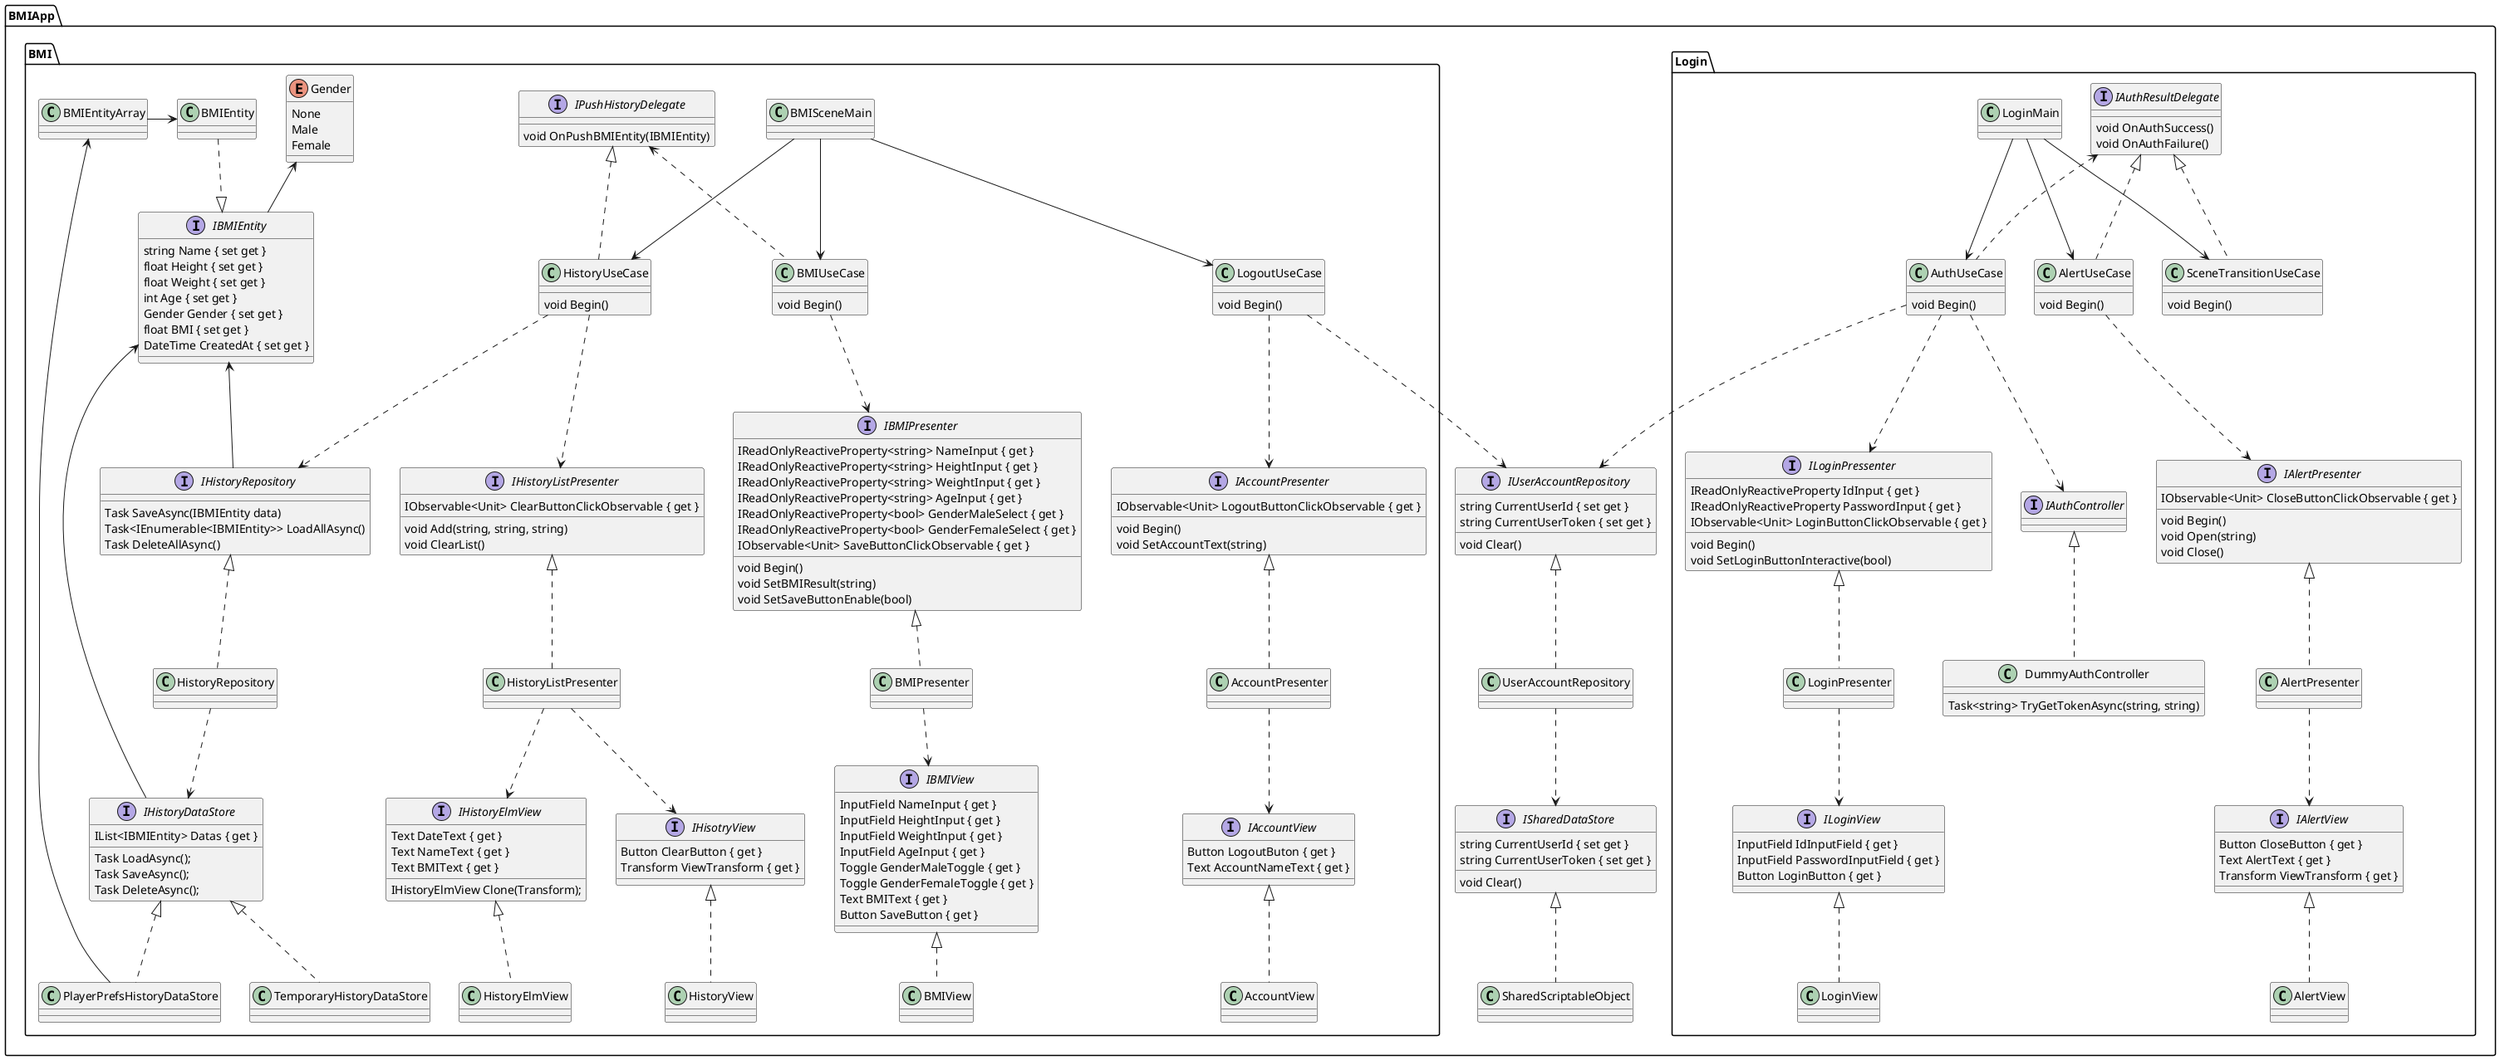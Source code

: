 @startuml BMIAppArchitecture

package BMIApp {
    /'
    package CleanArchitecture {
        interface ISceneMain
        interface IUseCase {
            void Begin()
        }
        interface IPresenter
        interface IVew
        interface IRepostiroy
        interface IDataStore
        interface IController
        interface IEntity
    }
    '/
    package Login {
        class LoginMain
        class AuthUseCase {
            void Begin()
        }
        class AlertUseCase {
            void Begin()
        }
        class SceneTransitionUseCase {
            void Begin()
        }
        interface IAuthResultDelegate {
            void OnAuthSuccess()
            void OnAuthFailure()
        }
        interface IAuthController
        class DummyAuthController {
            Task<string> TryGetTokenAsync(string, string)
        }
        interface ILoginPressenter {
            IReadOnlyReactiveProperty IdInput { get }
            IReadOnlyReactiveProperty PasswordInput { get }
            IObservable<Unit> LoginButtonClickObservable { get }
            void Begin()
            void SetLoginButtonInteractive(bool)
        }
        class LoginPresenter
        interface ILoginView {
            InputField IdInputField { get }
            InputField PasswordInputField { get }
            Button LoginButton { get }
        }
        class LoginView
        interface IAlertPresenter {
            IObservable<Unit> CloseButtonClickObservable { get }
            void Begin()
            void Open(string)
            void Close()
        }
        class AlertPresenter
        interface IAlertView {
            Button CloseButton { get }
            Text AlertText { get }
            Transform ViewTransform { get }
        }
        class AlertView
    }
    package BMI {
        class BMISceneMain
        class BMIUseCase {
            void Begin()
        }
        class HistoryUseCase {
            void Begin()
        }
        class LogoutUseCase {
            void Begin()
        }
        interface IPushHistoryDelegate {
            void OnPushBMIEntity(IBMIEntity)
        }
        interface IBMIPresenter {
            IReadOnlyReactiveProperty<string> NameInput { get }
            IReadOnlyReactiveProperty<string> HeightInput { get }
            IReadOnlyReactiveProperty<string> WeightInput { get }
            IReadOnlyReactiveProperty<string> AgeInput { get }
            IReadOnlyReactiveProperty<bool> GenderMaleSelect { get }
            IReadOnlyReactiveProperty<bool> GenderFemaleSelect { get }
            IObservable<Unit> SaveButtonClickObservable { get }
            void Begin()
            void SetBMIResult(string)
            void SetSaveButtonEnable(bool)
        }
        class BMIPresenter
        interface IBMIView {
            InputField NameInput { get }
            InputField HeightInput { get }
            InputField WeightInput { get }
            InputField AgeInput { get }
            Toggle GenderMaleToggle { get }
            Toggle GenderFemaleToggle { get }
            Text BMIText { get }
            Button SaveButton { get }
        }
        class BMIView
        interface IHistoryListPresenter {
            IObservable<Unit> ClearButtonClickObservable { get }
            void Add(string, string, string)
            void ClearList()
        }
        class HistoryListPresenter
        interface IHisotryView {
            Button ClearButton { get }
            Transform ViewTransform { get }
        }
        class HistoryView
        interface IHistoryElmView {
            Text DateText { get }
            Text NameText { get }
            Text BMIText { get }
            IHistoryElmView Clone(Transform);
        }
        class HistoryElmView
        interface IAccountPresenter {
            void Begin()
            IObservable<Unit> LogoutButtonClickObservable { get }
            void SetAccountText(string)
        }
        class AccountPresenter
        interface IAccountView {
            Button LogoutButon { get }
            Text AccountNameText { get }
        }
        class AccountView
        enum Gender {
            None
            Male
            Female
        }
        interface IBMIEntity {
            string Name { set get }
            float Height { set get }
            float Weight { set get }
            int Age { set get }
            Gender Gender { set get }
            float BMI { set get }
            DateTime CreatedAt { set get }
        }
        class BMIEntity
        class BMIEntityArray
        interface IHistoryRepository {
            Task SaveAsync(IBMIEntity data)
            Task<IEnumerable<IBMIEntity>> LoadAllAsync()
            Task DeleteAllAsync()
        }
        class HistoryRepository
        interface IHistoryDataStore {
            IList<IBMIEntity> Datas { get }
            Task LoadAsync();
            Task SaveAsync();
            Task DeleteAsync();
        }
        class PlayerPrefsHistoryDataStore
        class TemporaryHistoryDataStore
    }

    interface IUserAccountRepository {
        string CurrentUserId { set get }
        string CurrentUserToken { set get }
        void Clear()
    }
    class UserAccountRepository
    interface ISharedDataStore {
        string CurrentUserId { set get }
        string CurrentUserToken { set get }
        void Clear()
    }
    class SharedScriptableObject
}

'' ログインシーン
LoginMain -down-> AuthUseCase
LoginMain -down-> AlertUseCase
LoginMain -down-> SceneTransitionUseCase

AuthUseCase .down.> ILoginPressenter
AuthUseCase .up.> IAuthResultDelegate
LoginPresenter .up.|> ILoginPressenter
LoginPresenter .down.> ILoginView
AuthUseCase .down.> IUserAccountRepository
LoginView .up.|> ILoginView
UserAccountRepository .up.|> IUserAccountRepository
SharedScriptableObject .up.|> ISharedDataStore
UserAccountRepository .down.> ISharedDataStore
AuthUseCase .down.> IAuthController
DummyAuthController .up.|> IAuthController

AlertUseCase .down.> IAlertPresenter
AlertUseCase .up.|> IAuthResultDelegate
AlertPresenter .up.|> IAlertPresenter
AlertView .up.|> IAlertView
AlertPresenter .down.> IAlertView

SceneTransitionUseCase .up.|> IAuthResultDelegate

'' BMIシーン
BMISceneMain -down-> BMIUseCase
BMISceneMain -down-> HistoryUseCase
BMISceneMain -down-> LogoutUseCase

IBMIEntity -up-> Gender
BMIEntity .down.|> IBMIEntity
IHistoryDataStore -up-> IBMIEntity
IHistoryRepository -up-> IBMIEntity
BMIEntityArray -right-> BMIEntity
PlayerPrefsHistoryDataStore ---> BMIEntityArray

BMIUseCase .up.> IPushHistoryDelegate
BMIUseCase .down.> IBMIPresenter
BMIPresenter .up.|> IBMIPresenter
BMIPresenter .down.> IBMIView
BMIView .up.|> IBMIView

HistoryUseCase .up.|> IPushHistoryDelegate
HistoryUseCase .down.> IHistoryListPresenter
HistoryListPresenter .up.|> IHistoryListPresenter
HistoryListPresenter .down.> IHisotryView
HistoryListPresenter .down.> IHistoryElmView
HistoryView .up.|> IHisotryView
HistoryElmView .up.|> IHistoryElmView
HistoryUseCase .down.> IHistoryRepository
HistoryRepository .up.|> IHistoryRepository
HistoryRepository .down.> IHistoryDataStore
TemporaryHistoryDataStore .up.|> IHistoryDataStore
PlayerPrefsHistoryDataStore .up.|> IHistoryDataStore

LogoutUseCase .down.> IUserAccountRepository
LogoutUseCase .down.> IAccountPresenter
AccountPresenter .up.|> IAccountPresenter
AccountPresenter .down.> IAccountView
AccountView .up.|> IAccountView

IAccountPresenter -[hidden]left-> IHistoryRepository
@enduml
